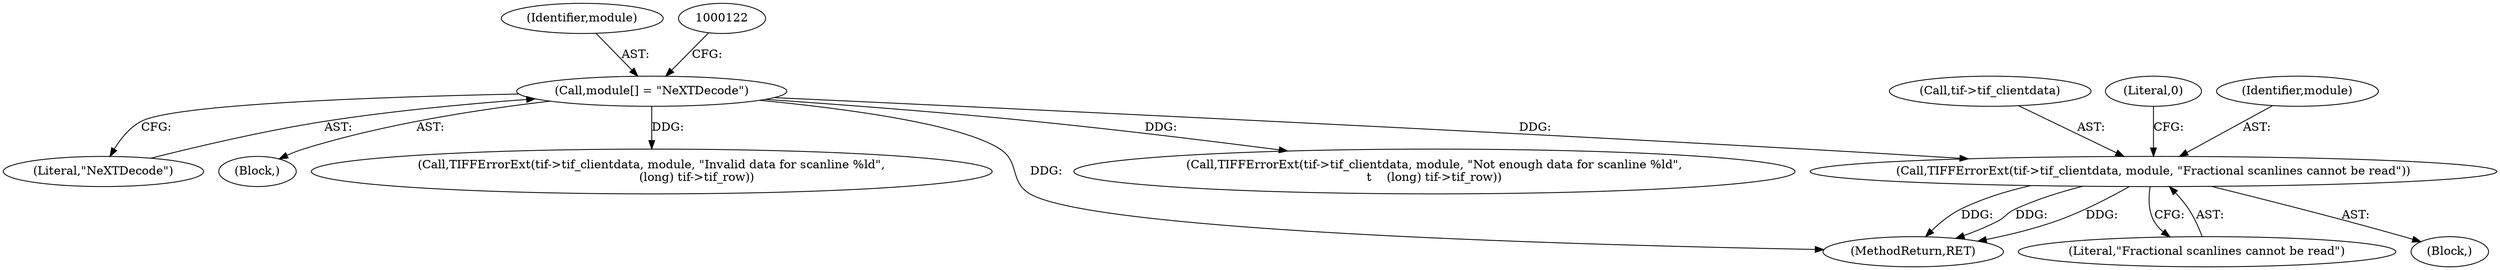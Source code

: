 digraph "0_libtiff_b18012dae552f85dcc5c57d3bf4e997a15b1cc1c@pointer" {
"1000165" [label="(Call,TIFFErrorExt(tif->tif_clientdata, module, \"Fractional scanlines cannot be read\"))"];
"1000112" [label="(Call,module[] = \"NeXTDecode\")"];
"1000409" [label="(MethodReturn,RET)"];
"1000396" [label="(Call,TIFFErrorExt(tif->tif_clientdata, module, \"Not enough data for scanline %ld\",\n\t    (long) tif->tif_row))"];
"1000166" [label="(Call,tif->tif_clientdata)"];
"1000170" [label="(Literal,\"Fractional scanlines cannot be read\")"];
"1000114" [label="(Literal,\"NeXTDecode\")"];
"1000165" [label="(Call,TIFFErrorExt(tif->tif_clientdata, module, \"Fractional scanlines cannot be read\"))"];
"1000112" [label="(Call,module[] = \"NeXTDecode\")"];
"1000110" [label="(Block,)"];
"1000113" [label="(Identifier,module)"];
"1000172" [label="(Literal,0)"];
"1000164" [label="(Block,)"];
"1000169" [label="(Identifier,module)"];
"1000354" [label="(Call,TIFFErrorExt(tif->tif_clientdata, module, \"Invalid data for scanline %ld\",\n                        (long) tif->tif_row))"];
"1000165" -> "1000164"  [label="AST: "];
"1000165" -> "1000170"  [label="CFG: "];
"1000166" -> "1000165"  [label="AST: "];
"1000169" -> "1000165"  [label="AST: "];
"1000170" -> "1000165"  [label="AST: "];
"1000172" -> "1000165"  [label="CFG: "];
"1000165" -> "1000409"  [label="DDG: "];
"1000165" -> "1000409"  [label="DDG: "];
"1000165" -> "1000409"  [label="DDG: "];
"1000112" -> "1000165"  [label="DDG: "];
"1000112" -> "1000110"  [label="AST: "];
"1000112" -> "1000114"  [label="CFG: "];
"1000113" -> "1000112"  [label="AST: "];
"1000114" -> "1000112"  [label="AST: "];
"1000122" -> "1000112"  [label="CFG: "];
"1000112" -> "1000409"  [label="DDG: "];
"1000112" -> "1000354"  [label="DDG: "];
"1000112" -> "1000396"  [label="DDG: "];
}
